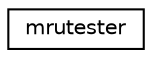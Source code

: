 digraph "Graphical Class Hierarchy"
{
 // LATEX_PDF_SIZE
  edge [fontname="Helvetica",fontsize="10",labelfontname="Helvetica",labelfontsize="10"];
  node [fontname="Helvetica",fontsize="10",shape=record];
  rankdir="LR";
  Node0 [label="mrutester",height=0.2,width=0.4,color="black", fillcolor="white", style="filled",URL="$classmrutester.html",tooltip=" "];
}
